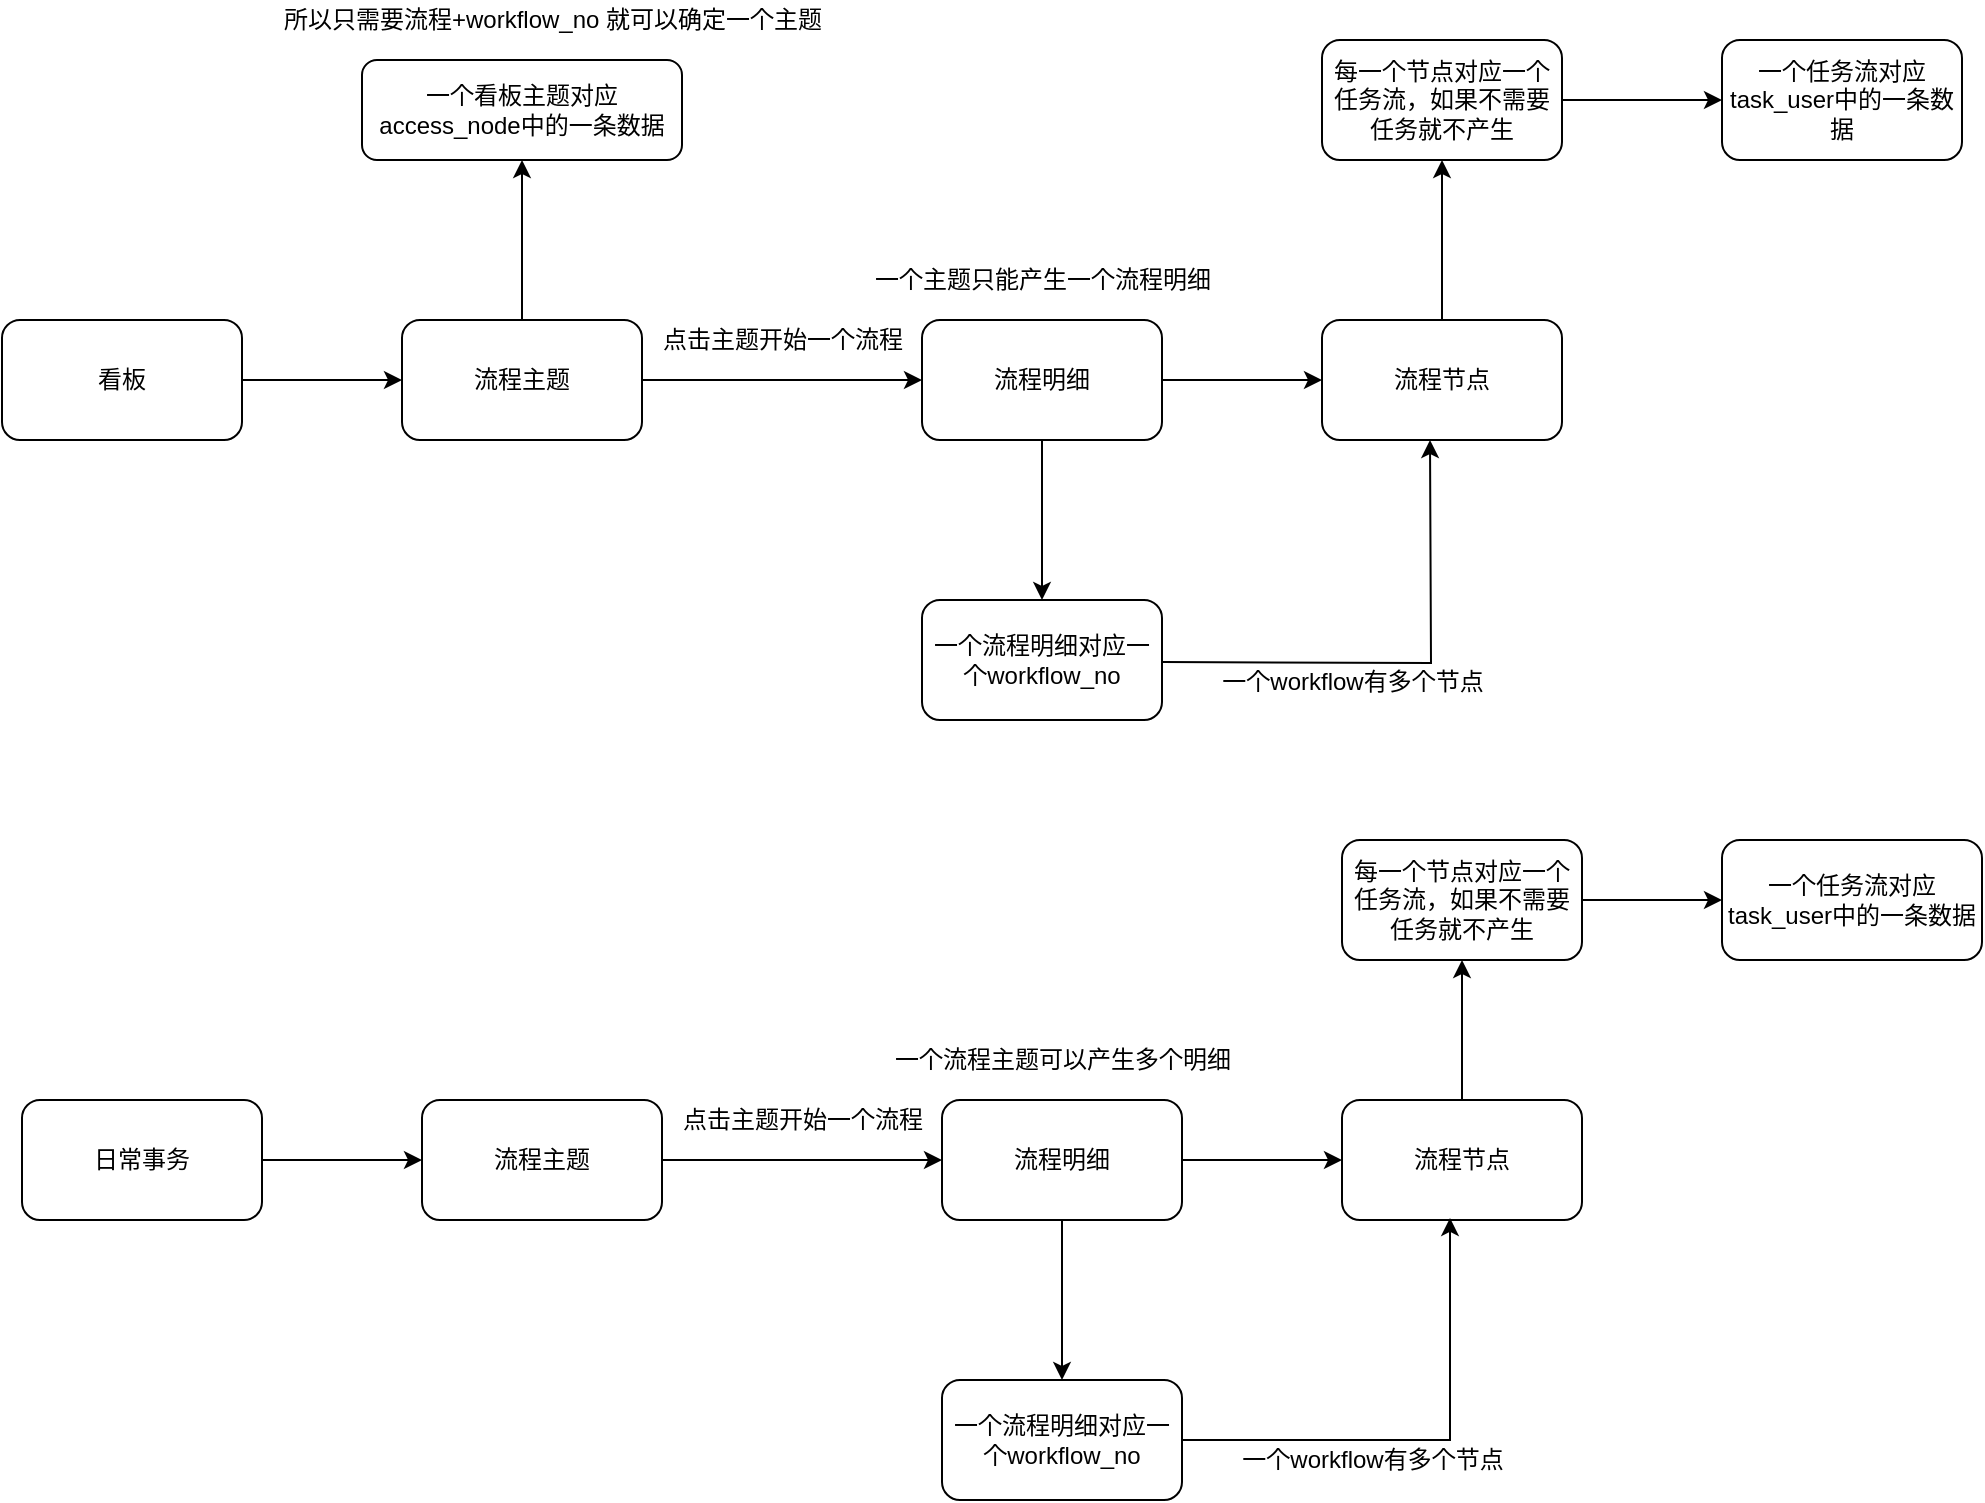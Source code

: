 <mxfile version="14.4.4" type="github">
  <diagram id="lUdvnokLZmkEdVKuo3iB" name="Page-1">
    <mxGraphModel dx="1422" dy="762" grid="1" gridSize="10" guides="1" tooltips="1" connect="1" arrows="1" fold="1" page="1" pageScale="1" pageWidth="3300" pageHeight="4681" math="0" shadow="0">
      <root>
        <mxCell id="0" />
        <mxCell id="1" parent="0" />
        <mxCell id="8fWVOLM9RxqzXMok-uL7-3" value="" style="edgeStyle=orthogonalEdgeStyle;rounded=0;orthogonalLoop=1;jettySize=auto;html=1;" edge="1" parent="1" source="8fWVOLM9RxqzXMok-uL7-1" target="8fWVOLM9RxqzXMok-uL7-2">
          <mxGeometry relative="1" as="geometry" />
        </mxCell>
        <mxCell id="8fWVOLM9RxqzXMok-uL7-1" value="看板" style="rounded=1;whiteSpace=wrap;html=1;" vertex="1" parent="1">
          <mxGeometry x="150" y="320" width="120" height="60" as="geometry" />
        </mxCell>
        <mxCell id="8fWVOLM9RxqzXMok-uL7-5" value="" style="edgeStyle=orthogonalEdgeStyle;rounded=0;orthogonalLoop=1;jettySize=auto;html=1;" edge="1" parent="1" source="8fWVOLM9RxqzXMok-uL7-2" target="8fWVOLM9RxqzXMok-uL7-4">
          <mxGeometry relative="1" as="geometry" />
        </mxCell>
        <mxCell id="8fWVOLM9RxqzXMok-uL7-33" value="" style="edgeStyle=orthogonalEdgeStyle;rounded=0;orthogonalLoop=1;jettySize=auto;html=1;" edge="1" parent="1" source="8fWVOLM9RxqzXMok-uL7-2" target="8fWVOLM9RxqzXMok-uL7-32">
          <mxGeometry relative="1" as="geometry" />
        </mxCell>
        <mxCell id="8fWVOLM9RxqzXMok-uL7-2" value="流程主题" style="whiteSpace=wrap;html=1;rounded=1;" vertex="1" parent="1">
          <mxGeometry x="350" y="320" width="120" height="60" as="geometry" />
        </mxCell>
        <mxCell id="8fWVOLM9RxqzXMok-uL7-7" value="" style="edgeStyle=orthogonalEdgeStyle;rounded=0;orthogonalLoop=1;jettySize=auto;html=1;" edge="1" parent="1" source="8fWVOLM9RxqzXMok-uL7-4" target="8fWVOLM9RxqzXMok-uL7-6">
          <mxGeometry relative="1" as="geometry" />
        </mxCell>
        <mxCell id="8fWVOLM9RxqzXMok-uL7-19" value="" style="edgeStyle=orthogonalEdgeStyle;rounded=0;orthogonalLoop=1;jettySize=auto;html=1;" edge="1" parent="1" source="8fWVOLM9RxqzXMok-uL7-4" target="8fWVOLM9RxqzXMok-uL7-18">
          <mxGeometry relative="1" as="geometry" />
        </mxCell>
        <mxCell id="8fWVOLM9RxqzXMok-uL7-4" value="流程明细" style="whiteSpace=wrap;html=1;rounded=1;" vertex="1" parent="1">
          <mxGeometry x="610" y="320" width="120" height="60" as="geometry" />
        </mxCell>
        <mxCell id="8fWVOLM9RxqzXMok-uL7-35" value="" style="edgeStyle=orthogonalEdgeStyle;rounded=0;orthogonalLoop=1;jettySize=auto;html=1;" edge="1" parent="1" source="8fWVOLM9RxqzXMok-uL7-6" target="8fWVOLM9RxqzXMok-uL7-34">
          <mxGeometry relative="1" as="geometry" />
        </mxCell>
        <mxCell id="8fWVOLM9RxqzXMok-uL7-6" value="流程节点" style="whiteSpace=wrap;html=1;rounded=1;" vertex="1" parent="1">
          <mxGeometry x="810" y="320" width="120" height="60" as="geometry" />
        </mxCell>
        <mxCell id="8fWVOLM9RxqzXMok-uL7-8" value="点击主题开始一个流程" style="text;html=1;align=center;verticalAlign=middle;resizable=0;points=[];autosize=1;" vertex="1" parent="1">
          <mxGeometry x="470" y="320" width="140" height="20" as="geometry" />
        </mxCell>
        <mxCell id="8fWVOLM9RxqzXMok-uL7-11" value="" style="edgeStyle=orthogonalEdgeStyle;rounded=0;orthogonalLoop=1;jettySize=auto;html=1;" edge="1" parent="1" source="8fWVOLM9RxqzXMok-uL7-9">
          <mxGeometry relative="1" as="geometry">
            <mxPoint x="360" y="740" as="targetPoint" />
          </mxGeometry>
        </mxCell>
        <mxCell id="8fWVOLM9RxqzXMok-uL7-9" value="日常事务" style="rounded=1;whiteSpace=wrap;html=1;" vertex="1" parent="1">
          <mxGeometry x="160" y="710" width="120" height="60" as="geometry" />
        </mxCell>
        <mxCell id="8fWVOLM9RxqzXMok-uL7-16" value="一个主题只能产生一个流程明细" style="text;html=1;align=center;verticalAlign=middle;resizable=0;points=[];autosize=1;" vertex="1" parent="1">
          <mxGeometry x="580" y="290" width="180" height="20" as="geometry" />
        </mxCell>
        <mxCell id="8fWVOLM9RxqzXMok-uL7-18" value="一个流程明细对应一个workflow_no" style="whiteSpace=wrap;html=1;rounded=1;" vertex="1" parent="1">
          <mxGeometry x="610" y="460" width="120" height="60" as="geometry" />
        </mxCell>
        <mxCell id="8fWVOLM9RxqzXMok-uL7-20" value="" style="edgeStyle=orthogonalEdgeStyle;rounded=0;orthogonalLoop=1;jettySize=auto;html=1;" edge="1" parent="1" source="8fWVOLM9RxqzXMok-uL7-21" target="8fWVOLM9RxqzXMok-uL7-24">
          <mxGeometry relative="1" as="geometry" />
        </mxCell>
        <mxCell id="8fWVOLM9RxqzXMok-uL7-21" value="流程主题" style="whiteSpace=wrap;html=1;rounded=1;" vertex="1" parent="1">
          <mxGeometry x="360" y="710" width="120" height="60" as="geometry" />
        </mxCell>
        <mxCell id="8fWVOLM9RxqzXMok-uL7-22" value="" style="edgeStyle=orthogonalEdgeStyle;rounded=0;orthogonalLoop=1;jettySize=auto;html=1;" edge="1" parent="1" source="8fWVOLM9RxqzXMok-uL7-24" target="8fWVOLM9RxqzXMok-uL7-25">
          <mxGeometry relative="1" as="geometry" />
        </mxCell>
        <mxCell id="8fWVOLM9RxqzXMok-uL7-23" value="" style="edgeStyle=orthogonalEdgeStyle;rounded=0;orthogonalLoop=1;jettySize=auto;html=1;" edge="1" parent="1" source="8fWVOLM9RxqzXMok-uL7-24" target="8fWVOLM9RxqzXMok-uL7-28">
          <mxGeometry relative="1" as="geometry" />
        </mxCell>
        <mxCell id="8fWVOLM9RxqzXMok-uL7-24" value="流程明细" style="whiteSpace=wrap;html=1;rounded=1;" vertex="1" parent="1">
          <mxGeometry x="620" y="710" width="120" height="60" as="geometry" />
        </mxCell>
        <mxCell id="8fWVOLM9RxqzXMok-uL7-41" style="edgeStyle=orthogonalEdgeStyle;rounded=0;orthogonalLoop=1;jettySize=auto;html=1;entryX=0.5;entryY=1;entryDx=0;entryDy=0;" edge="1" parent="1" source="8fWVOLM9RxqzXMok-uL7-25" target="8fWVOLM9RxqzXMok-uL7-39">
          <mxGeometry relative="1" as="geometry">
            <mxPoint x="880" y="650" as="targetPoint" />
          </mxGeometry>
        </mxCell>
        <mxCell id="8fWVOLM9RxqzXMok-uL7-25" value="流程节点" style="whiteSpace=wrap;html=1;rounded=1;" vertex="1" parent="1">
          <mxGeometry x="820" y="710" width="120" height="60" as="geometry" />
        </mxCell>
        <mxCell id="8fWVOLM9RxqzXMok-uL7-26" value="点击主题开始一个流程" style="text;html=1;align=center;verticalAlign=middle;resizable=0;points=[];autosize=1;" vertex="1" parent="1">
          <mxGeometry x="480" y="710" width="140" height="20" as="geometry" />
        </mxCell>
        <mxCell id="8fWVOLM9RxqzXMok-uL7-43" style="edgeStyle=orthogonalEdgeStyle;rounded=0;orthogonalLoop=1;jettySize=auto;html=1;entryX=0.45;entryY=0.983;entryDx=0;entryDy=0;entryPerimeter=0;" edge="1" parent="1" source="8fWVOLM9RxqzXMok-uL7-28" target="8fWVOLM9RxqzXMok-uL7-25">
          <mxGeometry relative="1" as="geometry" />
        </mxCell>
        <mxCell id="8fWVOLM9RxqzXMok-uL7-28" value="一个流程明细对应一个workflow_no" style="whiteSpace=wrap;html=1;rounded=1;" vertex="1" parent="1">
          <mxGeometry x="620" y="850" width="120" height="60" as="geometry" />
        </mxCell>
        <mxCell id="8fWVOLM9RxqzXMok-uL7-29" value="一个流程主题可以产生多个明细" style="text;html=1;align=center;verticalAlign=middle;resizable=0;points=[];autosize=1;" vertex="1" parent="1">
          <mxGeometry x="590" y="680" width="180" height="20" as="geometry" />
        </mxCell>
        <mxCell id="8fWVOLM9RxqzXMok-uL7-32" value="一个看板主题对应access_node中的一条数据" style="whiteSpace=wrap;html=1;rounded=1;" vertex="1" parent="1">
          <mxGeometry x="330" y="190" width="160" height="50" as="geometry" />
        </mxCell>
        <mxCell id="8fWVOLM9RxqzXMok-uL7-37" value="" style="edgeStyle=orthogonalEdgeStyle;rounded=0;orthogonalLoop=1;jettySize=auto;html=1;" edge="1" parent="1" source="8fWVOLM9RxqzXMok-uL7-34" target="8fWVOLM9RxqzXMok-uL7-36">
          <mxGeometry relative="1" as="geometry" />
        </mxCell>
        <mxCell id="8fWVOLM9RxqzXMok-uL7-34" value="每一个节点对应一个任务流，如果不需要任务就不产生" style="whiteSpace=wrap;html=1;rounded=1;" vertex="1" parent="1">
          <mxGeometry x="810" y="180" width="120" height="60" as="geometry" />
        </mxCell>
        <mxCell id="8fWVOLM9RxqzXMok-uL7-36" value="一个任务流对应task_user中的一条数据" style="whiteSpace=wrap;html=1;rounded=1;" vertex="1" parent="1">
          <mxGeometry x="1010" y="180" width="120" height="60" as="geometry" />
        </mxCell>
        <mxCell id="8fWVOLM9RxqzXMok-uL7-38" value="" style="edgeStyle=orthogonalEdgeStyle;rounded=0;orthogonalLoop=1;jettySize=auto;html=1;" edge="1" parent="1" source="8fWVOLM9RxqzXMok-uL7-39" target="8fWVOLM9RxqzXMok-uL7-40">
          <mxGeometry relative="1" as="geometry">
            <Array as="points">
              <mxPoint x="980" y="610" />
              <mxPoint x="980" y="610" />
            </Array>
          </mxGeometry>
        </mxCell>
        <mxCell id="8fWVOLM9RxqzXMok-uL7-39" value="每一个节点对应一个任务流，如果不需要任务就不产生" style="whiteSpace=wrap;html=1;rounded=1;" vertex="1" parent="1">
          <mxGeometry x="820" y="580" width="120" height="60" as="geometry" />
        </mxCell>
        <mxCell id="8fWVOLM9RxqzXMok-uL7-40" value="一个任务流对应task_user中的一条数据" style="whiteSpace=wrap;html=1;rounded=1;" vertex="1" parent="1">
          <mxGeometry x="1010" y="580" width="130" height="60" as="geometry" />
        </mxCell>
        <mxCell id="8fWVOLM9RxqzXMok-uL7-42" value="所以只需要流程+workflow_no 就可以确定一个主题" style="text;html=1;align=center;verticalAlign=middle;resizable=0;points=[];autosize=1;" vertex="1" parent="1">
          <mxGeometry x="280" y="160" width="290" height="20" as="geometry" />
        </mxCell>
        <mxCell id="8fWVOLM9RxqzXMok-uL7-44" value="一个workflow有多个节点" style="text;html=1;align=center;verticalAlign=middle;resizable=0;points=[];autosize=1;" vertex="1" parent="1">
          <mxGeometry x="760" y="880" width="150" height="20" as="geometry" />
        </mxCell>
        <mxCell id="8fWVOLM9RxqzXMok-uL7-45" style="edgeStyle=orthogonalEdgeStyle;rounded=0;orthogonalLoop=1;jettySize=auto;html=1;entryX=0.45;entryY=0.983;entryDx=0;entryDy=0;entryPerimeter=0;" edge="1" parent="1">
          <mxGeometry relative="1" as="geometry">
            <mxPoint x="730" y="491.02" as="sourcePoint" />
            <mxPoint x="864" y="380" as="targetPoint" />
          </mxGeometry>
        </mxCell>
        <mxCell id="8fWVOLM9RxqzXMok-uL7-46" value="一个workflow有多个节点" style="text;html=1;align=center;verticalAlign=middle;resizable=0;points=[];autosize=1;" vertex="1" parent="1">
          <mxGeometry x="750" y="491.02" width="150" height="20" as="geometry" />
        </mxCell>
      </root>
    </mxGraphModel>
  </diagram>
</mxfile>
